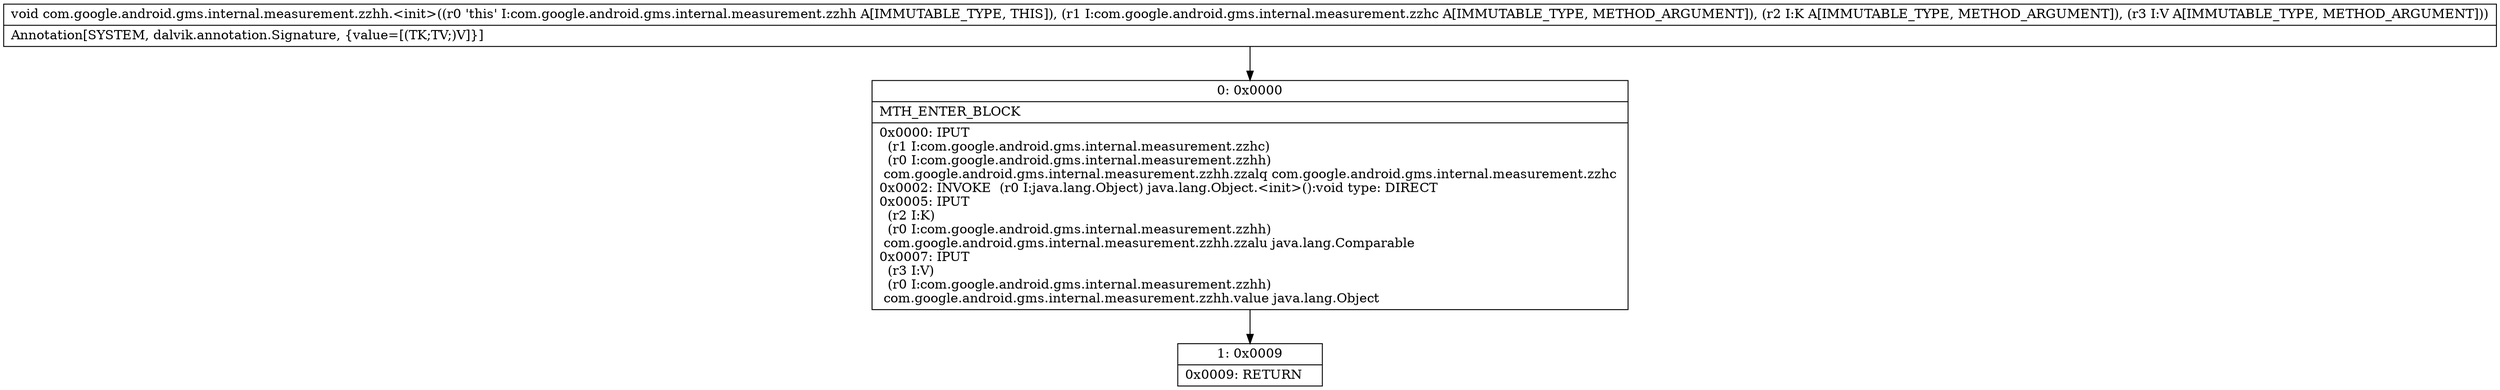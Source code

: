 digraph "CFG forcom.google.android.gms.internal.measurement.zzhh.\<init\>(Lcom\/google\/android\/gms\/internal\/measurement\/zzhc;Ljava\/lang\/Comparable;Ljava\/lang\/Object;)V" {
Node_0 [shape=record,label="{0\:\ 0x0000|MTH_ENTER_BLOCK\l|0x0000: IPUT  \l  (r1 I:com.google.android.gms.internal.measurement.zzhc)\l  (r0 I:com.google.android.gms.internal.measurement.zzhh)\l com.google.android.gms.internal.measurement.zzhh.zzalq com.google.android.gms.internal.measurement.zzhc \l0x0002: INVOKE  (r0 I:java.lang.Object) java.lang.Object.\<init\>():void type: DIRECT \l0x0005: IPUT  \l  (r2 I:K)\l  (r0 I:com.google.android.gms.internal.measurement.zzhh)\l com.google.android.gms.internal.measurement.zzhh.zzalu java.lang.Comparable \l0x0007: IPUT  \l  (r3 I:V)\l  (r0 I:com.google.android.gms.internal.measurement.zzhh)\l com.google.android.gms.internal.measurement.zzhh.value java.lang.Object \l}"];
Node_1 [shape=record,label="{1\:\ 0x0009|0x0009: RETURN   \l}"];
MethodNode[shape=record,label="{void com.google.android.gms.internal.measurement.zzhh.\<init\>((r0 'this' I:com.google.android.gms.internal.measurement.zzhh A[IMMUTABLE_TYPE, THIS]), (r1 I:com.google.android.gms.internal.measurement.zzhc A[IMMUTABLE_TYPE, METHOD_ARGUMENT]), (r2 I:K A[IMMUTABLE_TYPE, METHOD_ARGUMENT]), (r3 I:V A[IMMUTABLE_TYPE, METHOD_ARGUMENT]))  | Annotation[SYSTEM, dalvik.annotation.Signature, \{value=[(TK;TV;)V]\}]\l}"];
MethodNode -> Node_0;
Node_0 -> Node_1;
}

